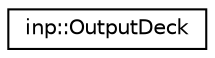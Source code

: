 digraph "Graphical Class Hierarchy"
{
  edge [fontname="Helvetica",fontsize="10",labelfontname="Helvetica",labelfontsize="10"];
  node [fontname="Helvetica",fontsize="10",shape=record];
  rankdir="LR";
  Node0 [label="inp::OutputDeck",height=0.2,width=0.4,color="black", fillcolor="white", style="filled",URL="$structinp_1_1OutputDeck.html",tooltip="Structure to read input data for performing simulation output. "];
}
